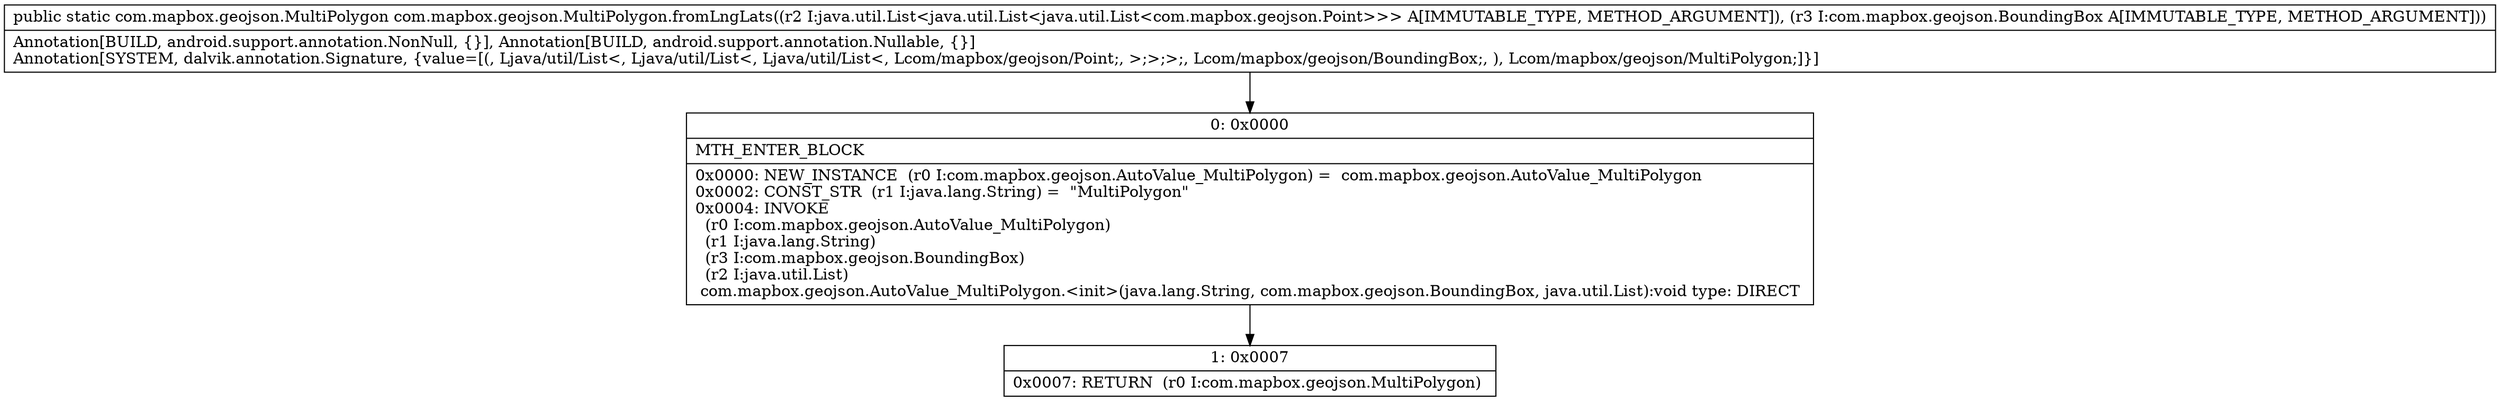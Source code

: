 digraph "CFG forcom.mapbox.geojson.MultiPolygon.fromLngLats(Ljava\/util\/List;Lcom\/mapbox\/geojson\/BoundingBox;)Lcom\/mapbox\/geojson\/MultiPolygon;" {
Node_0 [shape=record,label="{0\:\ 0x0000|MTH_ENTER_BLOCK\l|0x0000: NEW_INSTANCE  (r0 I:com.mapbox.geojson.AutoValue_MultiPolygon) =  com.mapbox.geojson.AutoValue_MultiPolygon \l0x0002: CONST_STR  (r1 I:java.lang.String) =  \"MultiPolygon\" \l0x0004: INVOKE  \l  (r0 I:com.mapbox.geojson.AutoValue_MultiPolygon)\l  (r1 I:java.lang.String)\l  (r3 I:com.mapbox.geojson.BoundingBox)\l  (r2 I:java.util.List)\l com.mapbox.geojson.AutoValue_MultiPolygon.\<init\>(java.lang.String, com.mapbox.geojson.BoundingBox, java.util.List):void type: DIRECT \l}"];
Node_1 [shape=record,label="{1\:\ 0x0007|0x0007: RETURN  (r0 I:com.mapbox.geojson.MultiPolygon) \l}"];
MethodNode[shape=record,label="{public static com.mapbox.geojson.MultiPolygon com.mapbox.geojson.MultiPolygon.fromLngLats((r2 I:java.util.List\<java.util.List\<java.util.List\<com.mapbox.geojson.Point\>\>\> A[IMMUTABLE_TYPE, METHOD_ARGUMENT]), (r3 I:com.mapbox.geojson.BoundingBox A[IMMUTABLE_TYPE, METHOD_ARGUMENT]))  | Annotation[BUILD, android.support.annotation.NonNull, \{\}], Annotation[BUILD, android.support.annotation.Nullable, \{\}]\lAnnotation[SYSTEM, dalvik.annotation.Signature, \{value=[(, Ljava\/util\/List\<, Ljava\/util\/List\<, Ljava\/util\/List\<, Lcom\/mapbox\/geojson\/Point;, \>;\>;\>;, Lcom\/mapbox\/geojson\/BoundingBox;, ), Lcom\/mapbox\/geojson\/MultiPolygon;]\}]\l}"];
MethodNode -> Node_0;
Node_0 -> Node_1;
}

